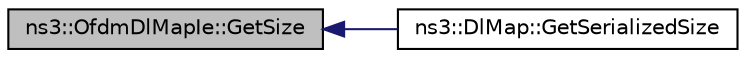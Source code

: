 digraph "ns3::OfdmDlMapIe::GetSize"
{
  edge [fontname="Helvetica",fontsize="10",labelfontname="Helvetica",labelfontsize="10"];
  node [fontname="Helvetica",fontsize="10",shape=record];
  rankdir="LR";
  Node1 [label="ns3::OfdmDlMapIe::GetSize",height=0.2,width=0.4,color="black", fillcolor="grey75", style="filled", fontcolor="black"];
  Node1 -> Node2 [dir="back",color="midnightblue",fontsize="10",style="solid"];
  Node2 [label="ns3::DlMap::GetSerializedSize",height=0.2,width=0.4,color="black", fillcolor="white", style="filled",URL="$d6/d59/classns3_1_1DlMap.html#ae4361013a9e68a9aa319fa7559717ab3"];
}
